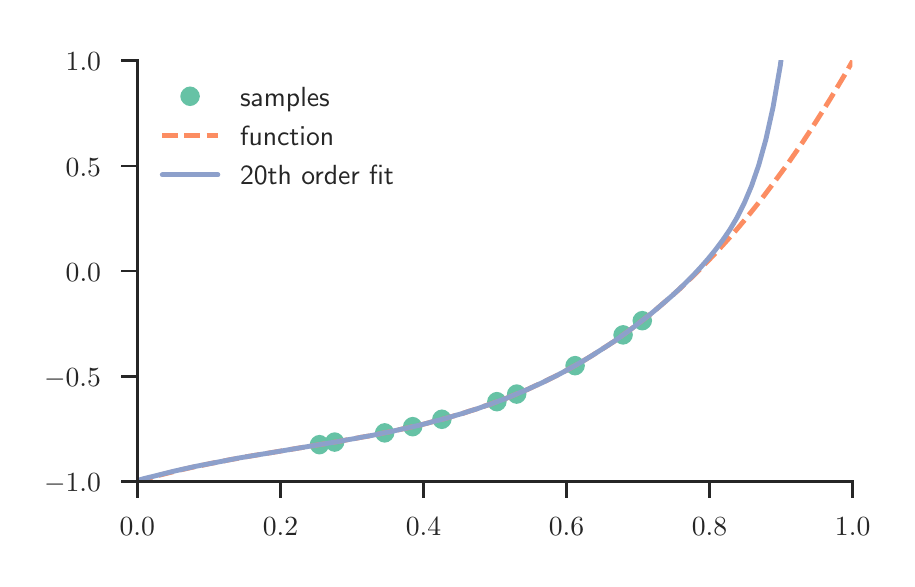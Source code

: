 \begingroup%
\makeatletter%
\begin{pgfpicture}%
\pgfpathrectangle{\pgfpointorigin}{\pgfqpoint{4.296in}{2.655in}}%
\pgfusepath{use as bounding box, clip}%
\begin{pgfscope}%
\pgfsetbuttcap%
\pgfsetmiterjoin%
\definecolor{currentfill}{rgb}{1.0,1.0,1.0}%
\pgfsetfillcolor{currentfill}%
\pgfsetlinewidth{0.0pt}%
\definecolor{currentstroke}{rgb}{1.0,1.0,1.0}%
\pgfsetstrokecolor{currentstroke}%
\pgfsetdash{}{0pt}%
\pgfpathmoveto{\pgfqpoint{0.0in}{0.0in}}%
\pgfpathlineto{\pgfqpoint{4.296in}{0.0in}}%
\pgfpathlineto{\pgfqpoint{4.296in}{2.655in}}%
\pgfpathlineto{\pgfqpoint{0.0in}{2.655in}}%
\pgfpathclose%
\pgfusepath{fill}%
\end{pgfscope}%
\begin{pgfscope}%
\pgfsetbuttcap%
\pgfsetmiterjoin%
\definecolor{currentfill}{rgb}{1.0,1.0,1.0}%
\pgfsetfillcolor{currentfill}%
\pgfsetlinewidth{0.0pt}%
\definecolor{currentstroke}{rgb}{0.0,0.0,0.0}%
\pgfsetstrokecolor{currentstroke}%
\pgfsetstrokeopacity{0.0}%
\pgfsetdash{}{0pt}%
\pgfpathmoveto{\pgfqpoint{0.548in}{0.387in}}%
\pgfpathlineto{\pgfqpoint{4.125in}{0.387in}}%
\pgfpathlineto{\pgfqpoint{4.125in}{2.489in}}%
\pgfpathlineto{\pgfqpoint{0.548in}{2.489in}}%
\pgfpathclose%
\pgfusepath{fill}%
\end{pgfscope}%
\begin{pgfscope}%
\pgfsetbuttcap%
\pgfsetroundjoin%
\definecolor{currentfill}{rgb}{0.15,0.15,0.15}%
\pgfsetfillcolor{currentfill}%
\pgfsetlinewidth{1.004pt}%
\definecolor{currentstroke}{rgb}{0.15,0.15,0.15}%
\pgfsetstrokecolor{currentstroke}%
\pgfsetdash{}{0pt}%
\pgfsys@defobject{currentmarker}{\pgfqpoint{0.0in}{-0.083in}}{\pgfqpoint{0.0in}{0.0in}}{%
\pgfpathmoveto{\pgfqpoint{0.0in}{0.0in}}%
\pgfpathlineto{\pgfqpoint{0.0in}{-0.083in}}%
\pgfusepath{stroke,fill}%
}%
\begin{pgfscope}%
\pgfsys@transformshift{0.548in}{0.387in}%
\pgfsys@useobject{currentmarker}{}%
\end{pgfscope}%
\end{pgfscope}%
\begin{pgfscope}%
\definecolor{textcolor}{rgb}{0.15,0.15,0.15}%
\pgfsetstrokecolor{textcolor}%
\pgfsetfillcolor{textcolor}%
\pgftext[x=0.548in,y=0.206in,,top]{\color{textcolor}\sffamily\fontsize{10.0}{12.0}\selectfont \(\displaystyle 0.0\)}%
\end{pgfscope}%
\begin{pgfscope}%
\pgfsetbuttcap%
\pgfsetroundjoin%
\definecolor{currentfill}{rgb}{0.15,0.15,0.15}%
\pgfsetfillcolor{currentfill}%
\pgfsetlinewidth{1.004pt}%
\definecolor{currentstroke}{rgb}{0.15,0.15,0.15}%
\pgfsetstrokecolor{currentstroke}%
\pgfsetdash{}{0pt}%
\pgfsys@defobject{currentmarker}{\pgfqpoint{0.0in}{-0.083in}}{\pgfqpoint{0.0in}{0.0in}}{%
\pgfpathmoveto{\pgfqpoint{0.0in}{0.0in}}%
\pgfpathlineto{\pgfqpoint{0.0in}{-0.083in}}%
\pgfusepath{stroke,fill}%
}%
\begin{pgfscope}%
\pgfsys@transformshift{1.264in}{0.387in}%
\pgfsys@useobject{currentmarker}{}%
\end{pgfscope}%
\end{pgfscope}%
\begin{pgfscope}%
\definecolor{textcolor}{rgb}{0.15,0.15,0.15}%
\pgfsetstrokecolor{textcolor}%
\pgfsetfillcolor{textcolor}%
\pgftext[x=1.264in,y=0.206in,,top]{\color{textcolor}\sffamily\fontsize{10.0}{12.0}\selectfont \(\displaystyle 0.2\)}%
\end{pgfscope}%
\begin{pgfscope}%
\pgfsetbuttcap%
\pgfsetroundjoin%
\definecolor{currentfill}{rgb}{0.15,0.15,0.15}%
\pgfsetfillcolor{currentfill}%
\pgfsetlinewidth{1.004pt}%
\definecolor{currentstroke}{rgb}{0.15,0.15,0.15}%
\pgfsetstrokecolor{currentstroke}%
\pgfsetdash{}{0pt}%
\pgfsys@defobject{currentmarker}{\pgfqpoint{0.0in}{-0.083in}}{\pgfqpoint{0.0in}{0.0in}}{%
\pgfpathmoveto{\pgfqpoint{0.0in}{0.0in}}%
\pgfpathlineto{\pgfqpoint{0.0in}{-0.083in}}%
\pgfusepath{stroke,fill}%
}%
\begin{pgfscope}%
\pgfsys@transformshift{1.979in}{0.387in}%
\pgfsys@useobject{currentmarker}{}%
\end{pgfscope}%
\end{pgfscope}%
\begin{pgfscope}%
\definecolor{textcolor}{rgb}{0.15,0.15,0.15}%
\pgfsetstrokecolor{textcolor}%
\pgfsetfillcolor{textcolor}%
\pgftext[x=1.979in,y=0.206in,,top]{\color{textcolor}\sffamily\fontsize{10.0}{12.0}\selectfont \(\displaystyle 0.4\)}%
\end{pgfscope}%
\begin{pgfscope}%
\pgfsetbuttcap%
\pgfsetroundjoin%
\definecolor{currentfill}{rgb}{0.15,0.15,0.15}%
\pgfsetfillcolor{currentfill}%
\pgfsetlinewidth{1.004pt}%
\definecolor{currentstroke}{rgb}{0.15,0.15,0.15}%
\pgfsetstrokecolor{currentstroke}%
\pgfsetdash{}{0pt}%
\pgfsys@defobject{currentmarker}{\pgfqpoint{0.0in}{-0.083in}}{\pgfqpoint{0.0in}{0.0in}}{%
\pgfpathmoveto{\pgfqpoint{0.0in}{0.0in}}%
\pgfpathlineto{\pgfqpoint{0.0in}{-0.083in}}%
\pgfusepath{stroke,fill}%
}%
\begin{pgfscope}%
\pgfsys@transformshift{2.694in}{0.387in}%
\pgfsys@useobject{currentmarker}{}%
\end{pgfscope}%
\end{pgfscope}%
\begin{pgfscope}%
\definecolor{textcolor}{rgb}{0.15,0.15,0.15}%
\pgfsetstrokecolor{textcolor}%
\pgfsetfillcolor{textcolor}%
\pgftext[x=2.694in,y=0.206in,,top]{\color{textcolor}\sffamily\fontsize{10.0}{12.0}\selectfont \(\displaystyle 0.6\)}%
\end{pgfscope}%
\begin{pgfscope}%
\pgfsetbuttcap%
\pgfsetroundjoin%
\definecolor{currentfill}{rgb}{0.15,0.15,0.15}%
\pgfsetfillcolor{currentfill}%
\pgfsetlinewidth{1.004pt}%
\definecolor{currentstroke}{rgb}{0.15,0.15,0.15}%
\pgfsetstrokecolor{currentstroke}%
\pgfsetdash{}{0pt}%
\pgfsys@defobject{currentmarker}{\pgfqpoint{0.0in}{-0.083in}}{\pgfqpoint{0.0in}{0.0in}}{%
\pgfpathmoveto{\pgfqpoint{0.0in}{0.0in}}%
\pgfpathlineto{\pgfqpoint{0.0in}{-0.083in}}%
\pgfusepath{stroke,fill}%
}%
\begin{pgfscope}%
\pgfsys@transformshift{3.409in}{0.387in}%
\pgfsys@useobject{currentmarker}{}%
\end{pgfscope}%
\end{pgfscope}%
\begin{pgfscope}%
\definecolor{textcolor}{rgb}{0.15,0.15,0.15}%
\pgfsetstrokecolor{textcolor}%
\pgfsetfillcolor{textcolor}%
\pgftext[x=3.409in,y=0.206in,,top]{\color{textcolor}\sffamily\fontsize{10.0}{12.0}\selectfont \(\displaystyle 0.8\)}%
\end{pgfscope}%
\begin{pgfscope}%
\pgfsetbuttcap%
\pgfsetroundjoin%
\definecolor{currentfill}{rgb}{0.15,0.15,0.15}%
\pgfsetfillcolor{currentfill}%
\pgfsetlinewidth{1.004pt}%
\definecolor{currentstroke}{rgb}{0.15,0.15,0.15}%
\pgfsetstrokecolor{currentstroke}%
\pgfsetdash{}{0pt}%
\pgfsys@defobject{currentmarker}{\pgfqpoint{0.0in}{-0.083in}}{\pgfqpoint{0.0in}{0.0in}}{%
\pgfpathmoveto{\pgfqpoint{0.0in}{0.0in}}%
\pgfpathlineto{\pgfqpoint{0.0in}{-0.083in}}%
\pgfusepath{stroke,fill}%
}%
\begin{pgfscope}%
\pgfsys@transformshift{4.125in}{0.387in}%
\pgfsys@useobject{currentmarker}{}%
\end{pgfscope}%
\end{pgfscope}%
\begin{pgfscope}%
\definecolor{textcolor}{rgb}{0.15,0.15,0.15}%
\pgfsetstrokecolor{textcolor}%
\pgfsetfillcolor{textcolor}%
\pgftext[x=4.125in,y=0.206in,,top]{\color{textcolor}\sffamily\fontsize{10.0}{12.0}\selectfont \(\displaystyle 1.0\)}%
\end{pgfscope}%
\begin{pgfscope}%
\pgfsetbuttcap%
\pgfsetroundjoin%
\definecolor{currentfill}{rgb}{0.15,0.15,0.15}%
\pgfsetfillcolor{currentfill}%
\pgfsetlinewidth{1.004pt}%
\definecolor{currentstroke}{rgb}{0.15,0.15,0.15}%
\pgfsetstrokecolor{currentstroke}%
\pgfsetdash{}{0pt}%
\pgfsys@defobject{currentmarker}{\pgfqpoint{-0.083in}{0.0in}}{\pgfqpoint{0.0in}{0.0in}}{%
\pgfpathmoveto{\pgfqpoint{0.0in}{0.0in}}%
\pgfpathlineto{\pgfqpoint{-0.083in}{0.0in}}%
\pgfusepath{stroke,fill}%
}%
\begin{pgfscope}%
\pgfsys@transformshift{0.548in}{0.387in}%
\pgfsys@useobject{currentmarker}{}%
\end{pgfscope}%
\end{pgfscope}%
\begin{pgfscope}%
\definecolor{textcolor}{rgb}{0.15,0.15,0.15}%
\pgfsetstrokecolor{textcolor}%
\pgfsetfillcolor{textcolor}%
\pgftext[x=0.082in,y=0.337in,left,base]{\color{textcolor}\sffamily\fontsize{10.0}{12.0}\selectfont \(\displaystyle -1.0\)}%
\end{pgfscope}%
\begin{pgfscope}%
\pgfsetbuttcap%
\pgfsetroundjoin%
\definecolor{currentfill}{rgb}{0.15,0.15,0.15}%
\pgfsetfillcolor{currentfill}%
\pgfsetlinewidth{1.004pt}%
\definecolor{currentstroke}{rgb}{0.15,0.15,0.15}%
\pgfsetstrokecolor{currentstroke}%
\pgfsetdash{}{0pt}%
\pgfsys@defobject{currentmarker}{\pgfqpoint{-0.083in}{0.0in}}{\pgfqpoint{0.0in}{0.0in}}{%
\pgfpathmoveto{\pgfqpoint{0.0in}{0.0in}}%
\pgfpathlineto{\pgfqpoint{-0.083in}{0.0in}}%
\pgfusepath{stroke,fill}%
}%
\begin{pgfscope}%
\pgfsys@transformshift{0.548in}{0.912in}%
\pgfsys@useobject{currentmarker}{}%
\end{pgfscope}%
\end{pgfscope}%
\begin{pgfscope}%
\definecolor{textcolor}{rgb}{0.15,0.15,0.15}%
\pgfsetstrokecolor{textcolor}%
\pgfsetfillcolor{textcolor}%
\pgftext[x=0.082in,y=0.862in,left,base]{\color{textcolor}\sffamily\fontsize{10.0}{12.0}\selectfont \(\displaystyle -0.5\)}%
\end{pgfscope}%
\begin{pgfscope}%
\pgfsetbuttcap%
\pgfsetroundjoin%
\definecolor{currentfill}{rgb}{0.15,0.15,0.15}%
\pgfsetfillcolor{currentfill}%
\pgfsetlinewidth{1.004pt}%
\definecolor{currentstroke}{rgb}{0.15,0.15,0.15}%
\pgfsetstrokecolor{currentstroke}%
\pgfsetdash{}{0pt}%
\pgfsys@defobject{currentmarker}{\pgfqpoint{-0.083in}{0.0in}}{\pgfqpoint{0.0in}{0.0in}}{%
\pgfpathmoveto{\pgfqpoint{0.0in}{0.0in}}%
\pgfpathlineto{\pgfqpoint{-0.083in}{0.0in}}%
\pgfusepath{stroke,fill}%
}%
\begin{pgfscope}%
\pgfsys@transformshift{0.548in}{1.438in}%
\pgfsys@useobject{currentmarker}{}%
\end{pgfscope}%
\end{pgfscope}%
\begin{pgfscope}%
\definecolor{textcolor}{rgb}{0.15,0.15,0.15}%
\pgfsetstrokecolor{textcolor}%
\pgfsetfillcolor{textcolor}%
\pgftext[x=0.19in,y=1.388in,left,base]{\color{textcolor}\sffamily\fontsize{10.0}{12.0}\selectfont \(\displaystyle 0.0\)}%
\end{pgfscope}%
\begin{pgfscope}%
\pgfsetbuttcap%
\pgfsetroundjoin%
\definecolor{currentfill}{rgb}{0.15,0.15,0.15}%
\pgfsetfillcolor{currentfill}%
\pgfsetlinewidth{1.004pt}%
\definecolor{currentstroke}{rgb}{0.15,0.15,0.15}%
\pgfsetstrokecolor{currentstroke}%
\pgfsetdash{}{0pt}%
\pgfsys@defobject{currentmarker}{\pgfqpoint{-0.083in}{0.0in}}{\pgfqpoint{0.0in}{0.0in}}{%
\pgfpathmoveto{\pgfqpoint{0.0in}{0.0in}}%
\pgfpathlineto{\pgfqpoint{-0.083in}{0.0in}}%
\pgfusepath{stroke,fill}%
}%
\begin{pgfscope}%
\pgfsys@transformshift{0.548in}{1.963in}%
\pgfsys@useobject{currentmarker}{}%
\end{pgfscope}%
\end{pgfscope}%
\begin{pgfscope}%
\definecolor{textcolor}{rgb}{0.15,0.15,0.15}%
\pgfsetstrokecolor{textcolor}%
\pgfsetfillcolor{textcolor}%
\pgftext[x=0.19in,y=1.913in,left,base]{\color{textcolor}\sffamily\fontsize{10.0}{12.0}\selectfont \(\displaystyle 0.5\)}%
\end{pgfscope}%
\begin{pgfscope}%
\pgfsetbuttcap%
\pgfsetroundjoin%
\definecolor{currentfill}{rgb}{0.15,0.15,0.15}%
\pgfsetfillcolor{currentfill}%
\pgfsetlinewidth{1.004pt}%
\definecolor{currentstroke}{rgb}{0.15,0.15,0.15}%
\pgfsetstrokecolor{currentstroke}%
\pgfsetdash{}{0pt}%
\pgfsys@defobject{currentmarker}{\pgfqpoint{-0.083in}{0.0in}}{\pgfqpoint{0.0in}{0.0in}}{%
\pgfpathmoveto{\pgfqpoint{0.0in}{0.0in}}%
\pgfpathlineto{\pgfqpoint{-0.083in}{0.0in}}%
\pgfusepath{stroke,fill}%
}%
\begin{pgfscope}%
\pgfsys@transformshift{0.548in}{2.489in}%
\pgfsys@useobject{currentmarker}{}%
\end{pgfscope}%
\end{pgfscope}%
\begin{pgfscope}%
\definecolor{textcolor}{rgb}{0.15,0.15,0.15}%
\pgfsetstrokecolor{textcolor}%
\pgfsetfillcolor{textcolor}%
\pgftext[x=0.19in,y=2.439in,left,base]{\color{textcolor}\sffamily\fontsize{10.0}{12.0}\selectfont \(\displaystyle 1.0\)}%
\end{pgfscope}%
\begin{pgfscope}%
\pgfpathrectangle{\pgfqpoint{0.548in}{0.387in}}{\pgfqpoint{3.576in}{2.102in}} %
\pgfusepath{clip}%
\pgfsetbuttcap%
\pgfsetroundjoin%
\definecolor{currentfill}{rgb}{0.4,0.761,0.647}%
\pgfsetfillcolor{currentfill}%
\pgfsetlinewidth{0.0pt}%
\definecolor{currentstroke}{rgb}{0.4,0.761,0.647}%
\pgfsetstrokecolor{currentstroke}%
\pgfsetdash{}{0pt}%
\pgfsys@defobject{currentmarker}{\pgfqpoint{-0.049in}{-0.049in}}{\pgfqpoint{0.049in}{0.049in}}{%
\pgfpathmoveto{\pgfqpoint{0.0in}{-0.049in}}%
\pgfpathcurveto{\pgfqpoint{0.013in}{-0.049in}}{\pgfqpoint{0.025in}{-0.043in}}{\pgfqpoint{0.034in}{-0.034in}}%
\pgfpathcurveto{\pgfqpoint{0.043in}{-0.025in}}{\pgfqpoint{0.049in}{-0.013in}}{\pgfqpoint{0.049in}{0.0in}}%
\pgfpathcurveto{\pgfqpoint{0.049in}{0.013in}}{\pgfqpoint{0.043in}{0.025in}}{\pgfqpoint{0.034in}{0.034in}}%
\pgfpathcurveto{\pgfqpoint{0.025in}{0.043in}}{\pgfqpoint{0.013in}{0.049in}}{\pgfqpoint{0.0in}{0.049in}}%
\pgfpathcurveto{\pgfqpoint{-0.013in}{0.049in}}{\pgfqpoint{-0.025in}{0.043in}}{\pgfqpoint{-0.034in}{0.034in}}%
\pgfpathcurveto{\pgfqpoint{-0.043in}{0.025in}}{\pgfqpoint{-0.049in}{0.013in}}{\pgfqpoint{-0.049in}{0.0in}}%
\pgfpathcurveto{\pgfqpoint{-0.049in}{-0.013in}}{\pgfqpoint{-0.043in}{-0.025in}}{\pgfqpoint{-0.034in}{-0.034in}}%
\pgfpathcurveto{\pgfqpoint{-0.025in}{-0.043in}}{\pgfqpoint{-0.013in}{-0.049in}}{\pgfqpoint{0.0in}{-0.049in}}%
\pgfpathclose%
\pgfusepath{fill}%
}%
\begin{pgfscope}%
\pgfsys@transformshift{2.071in}{0.697in}%
\pgfsys@useobject{currentmarker}{}%
\end{pgfscope}%
\begin{pgfscope}%
\pgfsys@transformshift{3.073in}{1.19in}%
\pgfsys@useobject{currentmarker}{}%
\end{pgfscope}%
\begin{pgfscope}%
\pgfsys@transformshift{1.925in}{0.66in}%
\pgfsys@useobject{currentmarker}{}%
\end{pgfscope}%
\begin{pgfscope}%
\pgfsys@transformshift{2.346in}{0.785in}%
\pgfsys@useobject{currentmarker}{}%
\end{pgfscope}%
\begin{pgfscope}%
\pgfsys@transformshift{1.785in}{0.629in}%
\pgfsys@useobject{currentmarker}{}%
\end{pgfscope}%
\begin{pgfscope}%
\pgfsys@transformshift{2.977in}{1.119in}%
\pgfsys@useobject{currentmarker}{}%
\end{pgfscope}%
\begin{pgfscope}%
\pgfsys@transformshift{1.535in}{0.583in}%
\pgfsys@useobject{currentmarker}{}%
\end{pgfscope}%
\begin{pgfscope}%
\pgfsys@transformshift{2.445in}{0.823in}%
\pgfsys@useobject{currentmarker}{}%
\end{pgfscope}%
\begin{pgfscope}%
\pgfsys@transformshift{1.459in}{0.57in}%
\pgfsys@useobject{currentmarker}{}%
\end{pgfscope}%
\begin{pgfscope}%
\pgfsys@transformshift{2.737in}{0.965in}%
\pgfsys@useobject{currentmarker}{}%
\end{pgfscope}%
\end{pgfscope}%
\begin{pgfscope}%
\pgfpathrectangle{\pgfqpoint{0.548in}{0.387in}}{\pgfqpoint{3.576in}{2.102in}} %
\pgfusepath{clip}%
\pgfsetbuttcap%
\pgfsetroundjoin%
\pgfsetlinewidth{1.757pt}%
\definecolor{currentstroke}{rgb}{0.988,0.553,0.384}%
\pgfsetstrokecolor{currentstroke}%
\pgfsetdash{{5.6pt}{2.4pt}}{0.0pt}%
\pgfpathmoveto{\pgfqpoint{0.548in}{0.387in}}%
\pgfpathlineto{\pgfqpoint{0.584in}{0.397in}}%
\pgfpathlineto{\pgfqpoint{0.621in}{0.407in}}%
\pgfpathlineto{\pgfqpoint{0.657in}{0.417in}}%
\pgfpathlineto{\pgfqpoint{0.693in}{0.426in}}%
\pgfpathlineto{\pgfqpoint{0.729in}{0.435in}}%
\pgfpathlineto{\pgfqpoint{0.765in}{0.444in}}%
\pgfpathlineto{\pgfqpoint{0.801in}{0.452in}}%
\pgfpathlineto{\pgfqpoint{0.837in}{0.46in}}%
\pgfpathlineto{\pgfqpoint{0.873in}{0.467in}}%
\pgfpathlineto{\pgfqpoint{0.91in}{0.475in}}%
\pgfpathlineto{\pgfqpoint{0.946in}{0.482in}}%
\pgfpathlineto{\pgfqpoint{0.982in}{0.489in}}%
\pgfpathlineto{\pgfqpoint{1.018in}{0.496in}}%
\pgfpathlineto{\pgfqpoint{1.054in}{0.502in}}%
\pgfpathlineto{\pgfqpoint{1.09in}{0.509in}}%
\pgfpathlineto{\pgfqpoint{1.126in}{0.515in}}%
\pgfpathlineto{\pgfqpoint{1.162in}{0.521in}}%
\pgfpathlineto{\pgfqpoint{1.199in}{0.527in}}%
\pgfpathlineto{\pgfqpoint{1.235in}{0.533in}}%
\pgfpathlineto{\pgfqpoint{1.271in}{0.539in}}%
\pgfpathlineto{\pgfqpoint{1.307in}{0.545in}}%
\pgfpathlineto{\pgfqpoint{1.343in}{0.551in}}%
\pgfpathlineto{\pgfqpoint{1.379in}{0.557in}}%
\pgfpathlineto{\pgfqpoint{1.415in}{0.563in}}%
\pgfpathlineto{\pgfqpoint{1.451in}{0.569in}}%
\pgfpathlineto{\pgfqpoint{1.488in}{0.575in}}%
\pgfpathlineto{\pgfqpoint{1.524in}{0.581in}}%
\pgfpathlineto{\pgfqpoint{1.56in}{0.587in}}%
\pgfpathlineto{\pgfqpoint{1.596in}{0.594in}}%
\pgfpathlineto{\pgfqpoint{1.632in}{0.6in}}%
\pgfpathlineto{\pgfqpoint{1.668in}{0.607in}}%
\pgfpathlineto{\pgfqpoint{1.704in}{0.613in}}%
\pgfpathlineto{\pgfqpoint{1.74in}{0.62in}}%
\pgfpathlineto{\pgfqpoint{1.777in}{0.628in}}%
\pgfpathlineto{\pgfqpoint{1.813in}{0.635in}}%
\pgfpathlineto{\pgfqpoint{1.849in}{0.643in}}%
\pgfpathlineto{\pgfqpoint{1.885in}{0.651in}}%
\pgfpathlineto{\pgfqpoint{1.921in}{0.659in}}%
\pgfpathlineto{\pgfqpoint{1.957in}{0.667in}}%
\pgfpathlineto{\pgfqpoint{1.993in}{0.676in}}%
\pgfpathlineto{\pgfqpoint{2.029in}{0.686in}}%
\pgfpathlineto{\pgfqpoint{2.066in}{0.695in}}%
\pgfpathlineto{\pgfqpoint{2.102in}{0.705in}}%
\pgfpathlineto{\pgfqpoint{2.138in}{0.716in}}%
\pgfpathlineto{\pgfqpoint{2.174in}{0.726in}}%
\pgfpathlineto{\pgfqpoint{2.21in}{0.738in}}%
\pgfpathlineto{\pgfqpoint{2.246in}{0.749in}}%
\pgfpathlineto{\pgfqpoint{2.282in}{0.762in}}%
\pgfpathlineto{\pgfqpoint{2.318in}{0.774in}}%
\pgfpathlineto{\pgfqpoint{2.355in}{0.788in}}%
\pgfpathlineto{\pgfqpoint{2.391in}{0.801in}}%
\pgfpathlineto{\pgfqpoint{2.427in}{0.816in}}%
\pgfpathlineto{\pgfqpoint{2.463in}{0.831in}}%
\pgfpathlineto{\pgfqpoint{2.499in}{0.846in}}%
\pgfpathlineto{\pgfqpoint{2.535in}{0.863in}}%
\pgfpathlineto{\pgfqpoint{2.571in}{0.879in}}%
\pgfpathlineto{\pgfqpoint{2.607in}{0.897in}}%
\pgfpathlineto{\pgfqpoint{2.644in}{0.915in}}%
\pgfpathlineto{\pgfqpoint{2.68in}{0.934in}}%
\pgfpathlineto{\pgfqpoint{2.716in}{0.954in}}%
\pgfpathlineto{\pgfqpoint{2.752in}{0.974in}}%
\pgfpathlineto{\pgfqpoint{2.788in}{0.995in}}%
\pgfpathlineto{\pgfqpoint{2.824in}{1.017in}}%
\pgfpathlineto{\pgfqpoint{2.86in}{1.04in}}%
\pgfpathlineto{\pgfqpoint{2.896in}{1.063in}}%
\pgfpathlineto{\pgfqpoint{2.933in}{1.087in}}%
\pgfpathlineto{\pgfqpoint{2.969in}{1.113in}}%
\pgfpathlineto{\pgfqpoint{3.005in}{1.139in}}%
\pgfpathlineto{\pgfqpoint{3.041in}{1.166in}}%
\pgfpathlineto{\pgfqpoint{3.077in}{1.194in}}%
\pgfpathlineto{\pgfqpoint{3.113in}{1.222in}}%
\pgfpathlineto{\pgfqpoint{3.149in}{1.252in}}%
\pgfpathlineto{\pgfqpoint{3.185in}{1.283in}}%
\pgfpathlineto{\pgfqpoint{3.222in}{1.315in}}%
\pgfpathlineto{\pgfqpoint{3.258in}{1.347in}}%
\pgfpathlineto{\pgfqpoint{3.294in}{1.381in}}%
\pgfpathlineto{\pgfqpoint{3.33in}{1.416in}}%
\pgfpathlineto{\pgfqpoint{3.366in}{1.452in}}%
\pgfpathlineto{\pgfqpoint{3.402in}{1.489in}}%
\pgfpathlineto{\pgfqpoint{3.438in}{1.527in}}%
\pgfpathlineto{\pgfqpoint{3.474in}{1.566in}}%
\pgfpathlineto{\pgfqpoint{3.511in}{1.607in}}%
\pgfpathlineto{\pgfqpoint{3.547in}{1.648in}}%
\pgfpathlineto{\pgfqpoint{3.583in}{1.691in}}%
\pgfpathlineto{\pgfqpoint{3.619in}{1.735in}}%
\pgfpathlineto{\pgfqpoint{3.655in}{1.78in}}%
\pgfpathlineto{\pgfqpoint{3.691in}{1.827in}}%
\pgfpathlineto{\pgfqpoint{3.727in}{1.875in}}%
\pgfpathlineto{\pgfqpoint{3.763in}{1.924in}}%
\pgfpathlineto{\pgfqpoint{3.8in}{1.974in}}%
\pgfpathlineto{\pgfqpoint{3.836in}{2.026in}}%
\pgfpathlineto{\pgfqpoint{3.872in}{2.078in}}%
\pgfpathlineto{\pgfqpoint{3.908in}{2.133in}}%
\pgfpathlineto{\pgfqpoint{3.944in}{2.189in}}%
\pgfpathlineto{\pgfqpoint{3.98in}{2.246in}}%
\pgfpathlineto{\pgfqpoint{4.016in}{2.304in}}%
\pgfpathlineto{\pgfqpoint{4.052in}{2.364in}}%
\pgfpathlineto{\pgfqpoint{4.089in}{2.426in}}%
\pgfpathlineto{\pgfqpoint{4.125in}{2.489in}}%
\pgfusepath{stroke}%
\end{pgfscope}%
\begin{pgfscope}%
\pgfpathrectangle{\pgfqpoint{0.548in}{0.387in}}{\pgfqpoint{3.576in}{2.102in}} %
\pgfusepath{clip}%
\pgfsetroundcap%
\pgfsetroundjoin%
\pgfsetlinewidth{1.757pt}%
\definecolor{currentstroke}{rgb}{0.553,0.627,0.796}%
\pgfsetstrokecolor{currentstroke}%
\pgfsetdash{}{0pt}%
\pgfpathmoveto{\pgfqpoint{0.548in}{0.391in}}%
\pgfpathlineto{\pgfqpoint{0.584in}{0.401in}}%
\pgfpathlineto{\pgfqpoint{0.621in}{0.41in}}%
\pgfpathlineto{\pgfqpoint{0.657in}{0.419in}}%
\pgfpathlineto{\pgfqpoint{0.693in}{0.428in}}%
\pgfpathlineto{\pgfqpoint{0.729in}{0.437in}}%
\pgfpathlineto{\pgfqpoint{0.765in}{0.445in}}%
\pgfpathlineto{\pgfqpoint{0.801in}{0.453in}}%
\pgfpathlineto{\pgfqpoint{0.837in}{0.461in}}%
\pgfpathlineto{\pgfqpoint{0.873in}{0.468in}}%
\pgfpathlineto{\pgfqpoint{0.91in}{0.475in}}%
\pgfpathlineto{\pgfqpoint{0.946in}{0.482in}}%
\pgfpathlineto{\pgfqpoint{0.982in}{0.489in}}%
\pgfpathlineto{\pgfqpoint{1.018in}{0.496in}}%
\pgfpathlineto{\pgfqpoint{1.054in}{0.503in}}%
\pgfpathlineto{\pgfqpoint{1.09in}{0.509in}}%
\pgfpathlineto{\pgfqpoint{1.126in}{0.515in}}%
\pgfpathlineto{\pgfqpoint{1.162in}{0.521in}}%
\pgfpathlineto{\pgfqpoint{1.199in}{0.527in}}%
\pgfpathlineto{\pgfqpoint{1.235in}{0.533in}}%
\pgfpathlineto{\pgfqpoint{1.271in}{0.539in}}%
\pgfpathlineto{\pgfqpoint{1.307in}{0.545in}}%
\pgfpathlineto{\pgfqpoint{1.343in}{0.551in}}%
\pgfpathlineto{\pgfqpoint{1.379in}{0.557in}}%
\pgfpathlineto{\pgfqpoint{1.415in}{0.563in}}%
\pgfpathlineto{\pgfqpoint{1.451in}{0.569in}}%
\pgfpathlineto{\pgfqpoint{1.488in}{0.575in}}%
\pgfpathlineto{\pgfqpoint{1.524in}{0.581in}}%
\pgfpathlineto{\pgfqpoint{1.56in}{0.587in}}%
\pgfpathlineto{\pgfqpoint{1.596in}{0.594in}}%
\pgfpathlineto{\pgfqpoint{1.632in}{0.6in}}%
\pgfpathlineto{\pgfqpoint{1.668in}{0.607in}}%
\pgfpathlineto{\pgfqpoint{1.704in}{0.613in}}%
\pgfpathlineto{\pgfqpoint{1.74in}{0.62in}}%
\pgfpathlineto{\pgfqpoint{1.777in}{0.628in}}%
\pgfpathlineto{\pgfqpoint{1.813in}{0.635in}}%
\pgfpathlineto{\pgfqpoint{1.849in}{0.643in}}%
\pgfpathlineto{\pgfqpoint{1.885in}{0.651in}}%
\pgfpathlineto{\pgfqpoint{1.921in}{0.659in}}%
\pgfpathlineto{\pgfqpoint{1.957in}{0.667in}}%
\pgfpathlineto{\pgfqpoint{1.993in}{0.676in}}%
\pgfpathlineto{\pgfqpoint{2.029in}{0.686in}}%
\pgfpathlineto{\pgfqpoint{2.066in}{0.695in}}%
\pgfpathlineto{\pgfqpoint{2.102in}{0.705in}}%
\pgfpathlineto{\pgfqpoint{2.138in}{0.716in}}%
\pgfpathlineto{\pgfqpoint{2.174in}{0.726in}}%
\pgfpathlineto{\pgfqpoint{2.21in}{0.738in}}%
\pgfpathlineto{\pgfqpoint{2.246in}{0.749in}}%
\pgfpathlineto{\pgfqpoint{2.282in}{0.762in}}%
\pgfpathlineto{\pgfqpoint{2.318in}{0.774in}}%
\pgfpathlineto{\pgfqpoint{2.355in}{0.788in}}%
\pgfpathlineto{\pgfqpoint{2.391in}{0.801in}}%
\pgfpathlineto{\pgfqpoint{2.427in}{0.816in}}%
\pgfpathlineto{\pgfqpoint{2.463in}{0.831in}}%
\pgfpathlineto{\pgfqpoint{2.499in}{0.846in}}%
\pgfpathlineto{\pgfqpoint{2.535in}{0.863in}}%
\pgfpathlineto{\pgfqpoint{2.571in}{0.879in}}%
\pgfpathlineto{\pgfqpoint{2.607in}{0.897in}}%
\pgfpathlineto{\pgfqpoint{2.644in}{0.915in}}%
\pgfpathlineto{\pgfqpoint{2.68in}{0.934in}}%
\pgfpathlineto{\pgfqpoint{2.716in}{0.954in}}%
\pgfpathlineto{\pgfqpoint{2.752in}{0.974in}}%
\pgfpathlineto{\pgfqpoint{2.788in}{0.995in}}%
\pgfpathlineto{\pgfqpoint{2.824in}{1.017in}}%
\pgfpathlineto{\pgfqpoint{2.86in}{1.04in}}%
\pgfpathlineto{\pgfqpoint{2.896in}{1.063in}}%
\pgfpathlineto{\pgfqpoint{2.933in}{1.087in}}%
\pgfpathlineto{\pgfqpoint{2.969in}{1.113in}}%
\pgfpathlineto{\pgfqpoint{3.005in}{1.139in}}%
\pgfpathlineto{\pgfqpoint{3.041in}{1.166in}}%
\pgfpathlineto{\pgfqpoint{3.077in}{1.194in}}%
\pgfpathlineto{\pgfqpoint{3.113in}{1.222in}}%
\pgfpathlineto{\pgfqpoint{3.149in}{1.252in}}%
\pgfpathlineto{\pgfqpoint{3.185in}{1.283in}}%
\pgfpathlineto{\pgfqpoint{3.222in}{1.315in}}%
\pgfpathlineto{\pgfqpoint{3.258in}{1.348in}}%
\pgfpathlineto{\pgfqpoint{3.294in}{1.383in}}%
\pgfpathlineto{\pgfqpoint{3.33in}{1.419in}}%
\pgfpathlineto{\pgfqpoint{3.366in}{1.458in}}%
\pgfpathlineto{\pgfqpoint{3.402in}{1.499in}}%
\pgfpathlineto{\pgfqpoint{3.438in}{1.543in}}%
\pgfpathlineto{\pgfqpoint{3.474in}{1.591in}}%
\pgfpathlineto{\pgfqpoint{3.511in}{1.645in}}%
\pgfpathlineto{\pgfqpoint{3.547in}{1.706in}}%
\pgfpathlineto{\pgfqpoint{3.583in}{1.778in}}%
\pgfpathlineto{\pgfqpoint{3.619in}{1.863in}}%
\pgfpathlineto{\pgfqpoint{3.655in}{1.967in}}%
\pgfpathlineto{\pgfqpoint{3.691in}{2.096in}}%
\pgfpathlineto{\pgfqpoint{3.727in}{2.258in}}%
\pgfpathlineto{\pgfqpoint{3.763in}{2.465in}}%
\pgfpathlineto{\pgfqpoint{3.768in}{2.503in}}%
\pgfusepath{stroke}%
\end{pgfscope}%
\begin{pgfscope}%
\pgfsetrectcap%
\pgfsetmiterjoin%
\pgfsetlinewidth{1.255pt}%
\definecolor{currentstroke}{rgb}{0.15,0.15,0.15}%
\pgfsetstrokecolor{currentstroke}%
\pgfsetdash{}{0pt}%
\pgfpathmoveto{\pgfqpoint{0.548in}{0.387in}}%
\pgfpathlineto{\pgfqpoint{0.548in}{2.489in}}%
\pgfusepath{stroke}%
\end{pgfscope}%
\begin{pgfscope}%
\pgfsetrectcap%
\pgfsetmiterjoin%
\pgfsetlinewidth{1.255pt}%
\definecolor{currentstroke}{rgb}{0.15,0.15,0.15}%
\pgfsetstrokecolor{currentstroke}%
\pgfsetdash{}{0pt}%
\pgfpathmoveto{\pgfqpoint{0.548in}{0.387in}}%
\pgfpathlineto{\pgfqpoint{4.125in}{0.387in}}%
\pgfusepath{stroke}%
\end{pgfscope}%
\begin{pgfscope}%
\pgfsetbuttcap%
\pgfsetroundjoin%
\definecolor{currentfill}{rgb}{0.4,0.761,0.647}%
\pgfsetfillcolor{currentfill}%
\pgfsetlinewidth{0.0pt}%
\definecolor{currentstroke}{rgb}{0.4,0.761,0.647}%
\pgfsetstrokecolor{currentstroke}%
\pgfsetdash{}{0pt}%
\pgfsys@defobject{currentmarker}{\pgfqpoint{-0.049in}{-0.049in}}{\pgfqpoint{0.049in}{0.049in}}{%
\pgfpathmoveto{\pgfqpoint{0.0in}{-0.049in}}%
\pgfpathcurveto{\pgfqpoint{0.013in}{-0.049in}}{\pgfqpoint{0.025in}{-0.043in}}{\pgfqpoint{0.034in}{-0.034in}}%
\pgfpathcurveto{\pgfqpoint{0.043in}{-0.025in}}{\pgfqpoint{0.049in}{-0.013in}}{\pgfqpoint{0.049in}{0.0in}}%
\pgfpathcurveto{\pgfqpoint{0.049in}{0.013in}}{\pgfqpoint{0.043in}{0.025in}}{\pgfqpoint{0.034in}{0.034in}}%
\pgfpathcurveto{\pgfqpoint{0.025in}{0.043in}}{\pgfqpoint{0.013in}{0.049in}}{\pgfqpoint{0.0in}{0.049in}}%
\pgfpathcurveto{\pgfqpoint{-0.013in}{0.049in}}{\pgfqpoint{-0.025in}{0.043in}}{\pgfqpoint{-0.034in}{0.034in}}%
\pgfpathcurveto{\pgfqpoint{-0.043in}{0.025in}}{\pgfqpoint{-0.049in}{0.013in}}{\pgfqpoint{-0.049in}{0.0in}}%
\pgfpathcurveto{\pgfqpoint{-0.049in}{-0.013in}}{\pgfqpoint{-0.043in}{-0.025in}}{\pgfqpoint{-0.034in}{-0.034in}}%
\pgfpathcurveto{\pgfqpoint{-0.025in}{-0.043in}}{\pgfqpoint{-0.013in}{-0.049in}}{\pgfqpoint{0.0in}{-0.049in}}%
\pgfpathclose%
\pgfusepath{fill}%
}%
\begin{pgfscope}%
\pgfsys@transformshift{0.812in}{2.312in}%
\pgfsys@useobject{currentmarker}{}%
\end{pgfscope}%
\end{pgfscope}%
\begin{pgfscope}%
\definecolor{textcolor}{rgb}{0.15,0.15,0.15}%
\pgfsetstrokecolor{textcolor}%
\pgfsetfillcolor{textcolor}%
\pgftext[x=1.062in,y=2.263in,left,base]{\color{textcolor}\sffamily\fontsize{10.0}{12.0}\selectfont samples}%
\end{pgfscope}%
\begin{pgfscope}%
\pgfsetbuttcap%
\pgfsetroundjoin%
\pgfsetlinewidth{1.757pt}%
\definecolor{currentstroke}{rgb}{0.988,0.553,0.384}%
\pgfsetstrokecolor{currentstroke}%
\pgfsetdash{{5.6pt}{2.4pt}}{0.0pt}%
\pgfpathmoveto{\pgfqpoint{0.673in}{2.115in}}%
\pgfpathlineto{\pgfqpoint{0.951in}{2.115in}}%
\pgfusepath{stroke}%
\end{pgfscope}%
\begin{pgfscope}%
\definecolor{textcolor}{rgb}{0.15,0.15,0.15}%
\pgfsetstrokecolor{textcolor}%
\pgfsetfillcolor{textcolor}%
\pgftext[x=1.062in,y=2.067in,left,base]{\color{textcolor}\sffamily\fontsize{10.0}{12.0}\selectfont function}%
\end{pgfscope}%
\begin{pgfscope}%
\pgfsetroundcap%
\pgfsetroundjoin%
\pgfsetlinewidth{1.757pt}%
\definecolor{currentstroke}{rgb}{0.553,0.627,0.796}%
\pgfsetstrokecolor{currentstroke}%
\pgfsetdash{}{0pt}%
\pgfpathmoveto{\pgfqpoint{0.673in}{1.919in}}%
\pgfpathlineto{\pgfqpoint{0.951in}{1.919in}}%
\pgfusepath{stroke}%
\end{pgfscope}%
\begin{pgfscope}%
\definecolor{textcolor}{rgb}{0.15,0.15,0.15}%
\pgfsetstrokecolor{textcolor}%
\pgfsetfillcolor{textcolor}%
\pgftext[x=1.062in,y=1.87in,left,base]{\color{textcolor}\sffamily\fontsize{10.0}{12.0}\selectfont 20th order fit}%
\end{pgfscope}%
\end{pgfpicture}%
\makeatother%
\endgroup%
